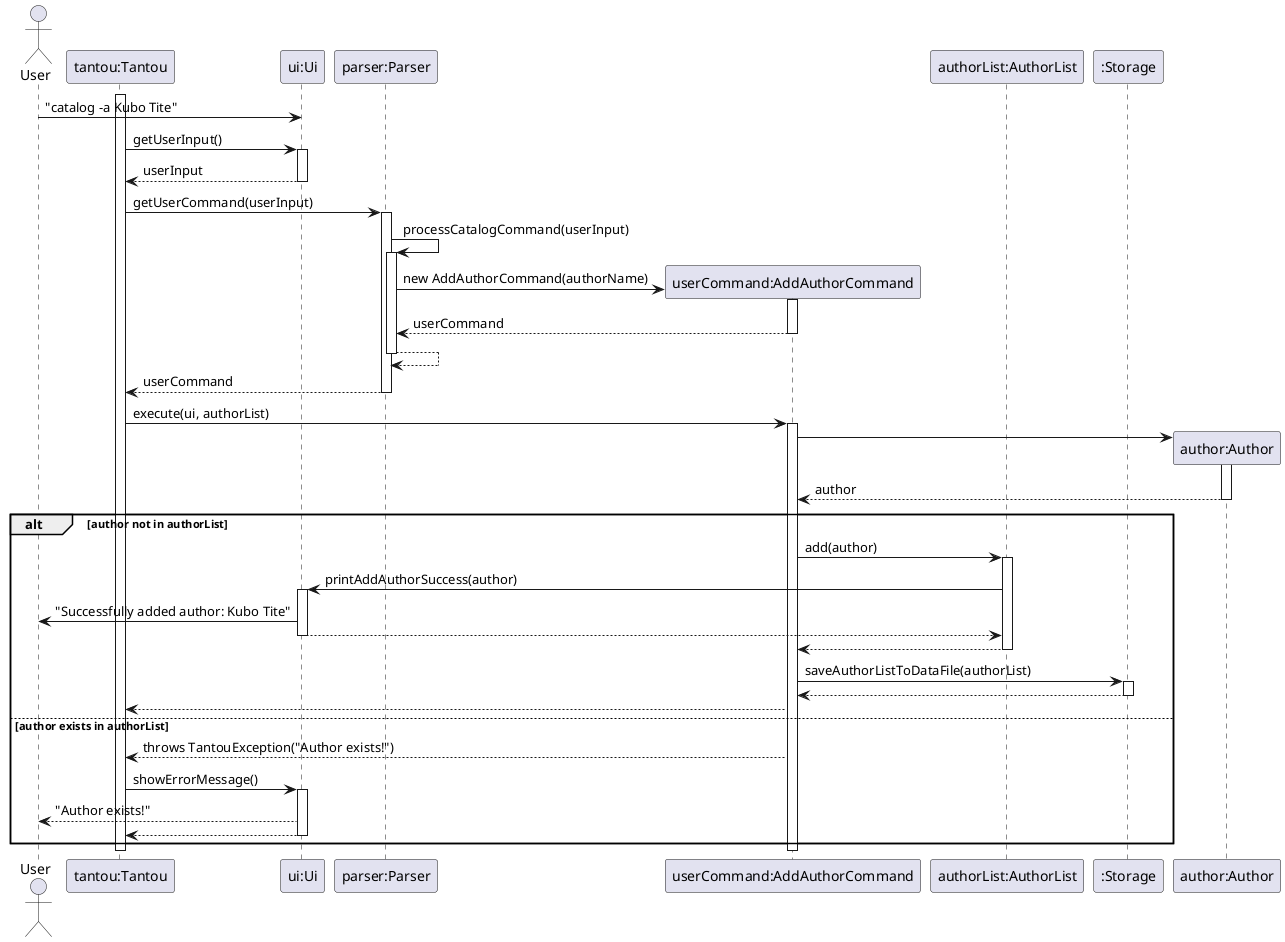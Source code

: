 @startuml
actor User
participant "tantou:Tantou" as tantou
participant "ui:Ui" as ui
participant "parser:Parser" as parser
participant "userCommand:AddAuthorCommand" as userCommand
participant "authorList:AuthorList" as authorList
participant ":Storage" as storage
participant "author:Author" as author

' Simulate adding author with "catalog -a Kubo Tite"
activate tantou
User -> ui: "catalog -a Kubo Tite"

' Get userInput
tantou -> ui: getUserInput()
activate ui
ui --> tantou: userInput
deactivate ui

' getUserCommand (AddAuthorCommand)
tantou -> parser: getUserCommand(userInput)
activate parser

' Self call to process userInput
parser -> parser: processCatalogCommand(userInput)

' Parser invokes constructor of AddAuthorCommand
activate parser

' Construction
create userCommand
parser -> userCommand : new AddAuthorCommand(authorName)
activate userCommand
userCommand --> parser: userCommand
deactivate userCommand

' More like a return control situation since it is a self call
parser --> parser
deactivate parser
parser --> tantou: userCommand
deactivate parser

' Execution of command
tantou -> userCommand: execute(ui, authorList)
activate userCommand

' Construction of author
create author
userCommand -> author
activate author
author --> userCommand: author
deactivate author

' Control flow
alt author not in authorList

    userCommand -> authorList: add(author)
    activate authorList
    authorList -> ui: printAddAuthorSuccess(author)
    activate ui
    ui -> User: "Successfully added author: Kubo Tite"
    ui --> authorList
    deactivate ui
    authorList --> userCommand
    deactivate authorList

    userCommand -> storage: saveAuthorListToDataFile(authorList)
    activate storage
    storage --> userCommand
    deactivate storage
    userCommand --> tantou

else author exists in authorList
    userCommand --> tantou: throws TantouException("Author exists!")
    tantou -> ui: showErrorMessage()
    activate ui
    ui --> User: "Author exists!"
    ui --> tantou
    deactivate ui
end
deactivate userCommand
deactivate tantou
@enduml
